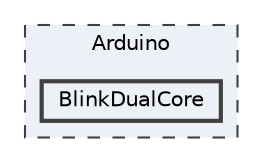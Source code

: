 digraph "Arduino/BlinkDualCore"
{
 // LATEX_PDF_SIZE
  bgcolor="transparent";
  edge [fontname=Helvetica,fontsize=10,labelfontname=Helvetica,labelfontsize=10];
  node [fontname=Helvetica,fontsize=10,shape=box,height=0.2,width=0.4];
  compound=true
  subgraph clusterdir_a991eec27578c865874ede3d8ec657c2 {
    graph [ bgcolor="#edf0f7", pencolor="grey25", label="Arduino", fontname=Helvetica,fontsize=10 style="filled,dashed", URL="dir_a991eec27578c865874ede3d8ec657c2.html",tooltip=""]
  dir_d38c53e3937c4c118cea11e2104783c2 [label="BlinkDualCore", fillcolor="#edf0f7", color="grey25", style="filled,bold", URL="dir_d38c53e3937c4c118cea11e2104783c2.html",tooltip=""];
  }
}
